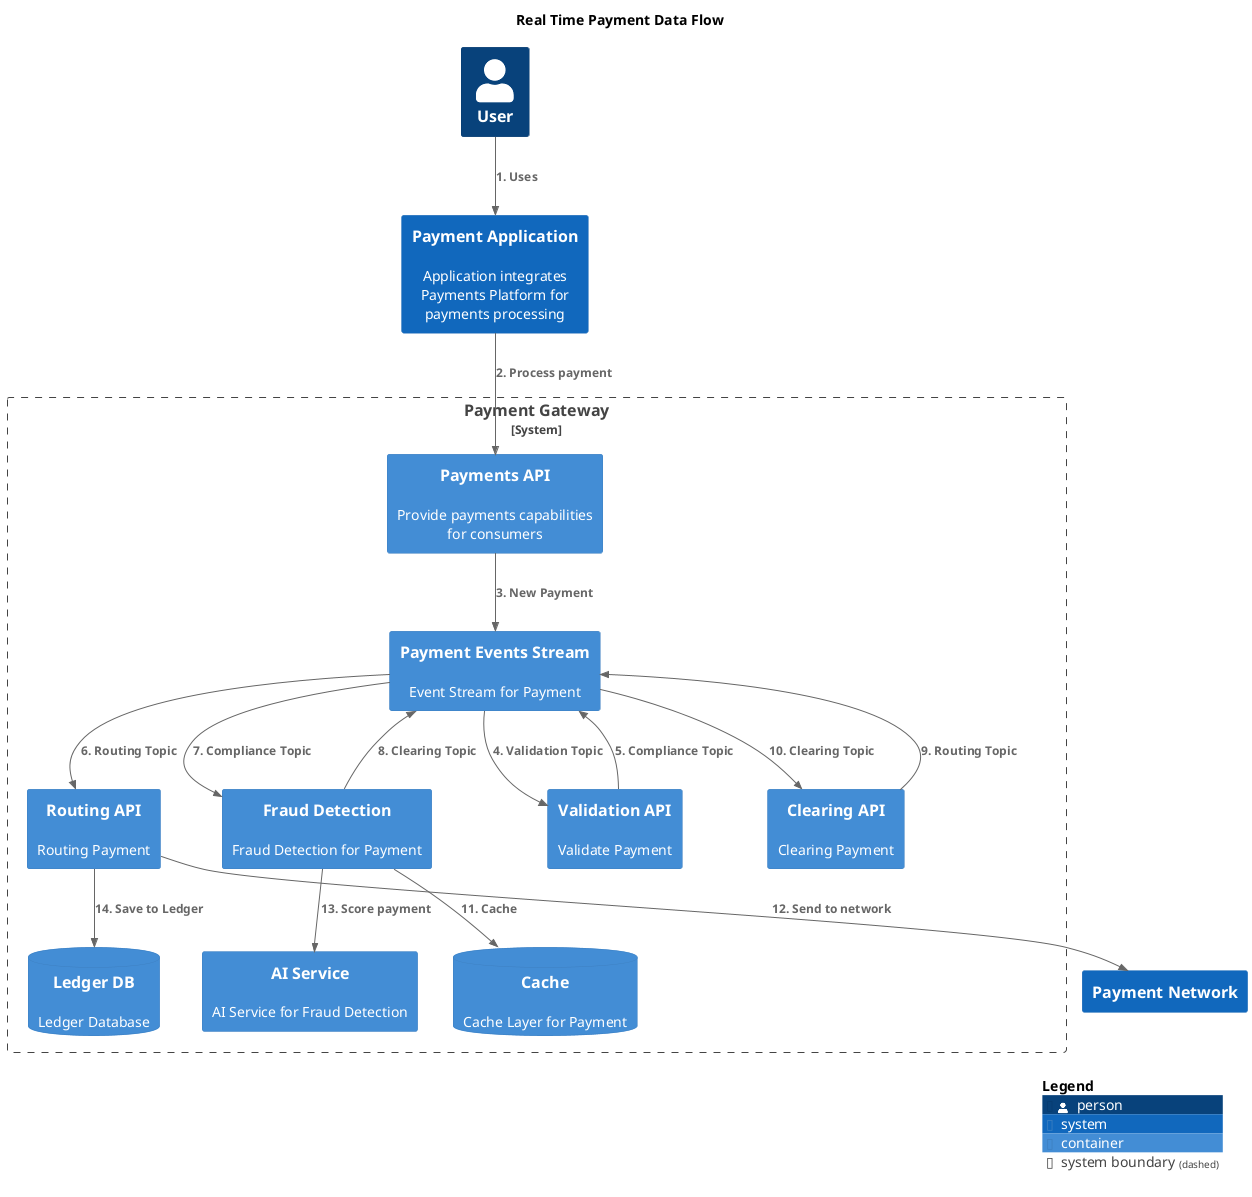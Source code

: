 @startuml
set separator none
title Real Time Payment Data Flow

top to bottom direction

!include <C4/C4>
!include <C4/C4_Context>
!include <C4/C4_Container>

System_Boundary("PaymentGateway_boundary", "Payment Gateway", $tags="") {
  Container(PaymentGateway.PaymentEventsStream, "Payment Events Stream", $techn="", $descr="Event Stream for Payment", $tags="", $link="")
  ContainerDb(PaymentGateway.Cache, "Cache", $techn="", $descr="Cache Layer for Payment", $tags="", $link="")
  Container(PaymentGateway.RoutingAPI, "Routing API", $techn="", $descr="Routing Payment", $tags="", $link="")
  Container(PaymentGateway.FraudDetection, "Fraud Detection", $techn="", $descr="Fraud Detection for Payment", $tags="", $link="")
  Container(PaymentGateway.AIService, "AI Service", $techn="", $descr="AI Service for Fraud Detection", $tags="", $link="")
  ContainerDb(PaymentGateway.LedgerDB, "Ledger DB", $techn="", $descr="Ledger Database", $tags="", $link="")
  Container(PaymentGateway.PaymentsAPI, "Payments API", $techn="", $descr="Provide payments capabilities for consumers", $tags="", $link="")
  Container(PaymentGateway.ValidationAPI, "Validation API", $techn="", $descr="Validate Payment", $tags="", $link="")
  Container(PaymentGateway.ClearingAPI, "Clearing API", $techn="", $descr="Clearing Payment", $tags="", $link="")
}

Person(User, "User", $descr="", $tags="", $link="")
System(PaymentApplication, "Payment Application", $descr="Application integrates Payments Platform for payments processing", $tags="", $link="")
System(PaymentNetwork, "Payment Network", $descr="", $tags="", $link="")

Rel(User, PaymentApplication, "1. Uses", $techn="", $tags="", $link="")
Rel(PaymentApplication, PaymentGateway.PaymentsAPI, "2. Process payment", $techn="", $tags="", $link="")
Rel(PaymentGateway.PaymentsAPI, PaymentGateway.PaymentEventsStream, "3. New Payment", $techn="", $tags="", $link="")
Rel(PaymentGateway.PaymentEventsStream, PaymentGateway.ValidationAPI, "4. Validation Topic", $techn="", $tags="", $link="")
Rel(PaymentGateway.ValidationAPI, PaymentGateway.PaymentEventsStream, "5. Compliance Topic", $techn="", $tags="", $link="")
Rel(PaymentGateway.PaymentEventsStream, PaymentGateway.RoutingAPI, "6. Routing Topic", $techn="", $tags="", $link="")
Rel(PaymentGateway.PaymentEventsStream, PaymentGateway.FraudDetection, "7. Compliance Topic", $techn="", $tags="", $link="")
Rel(PaymentGateway.FraudDetection, PaymentGateway.PaymentEventsStream, "8. Clearing Topic", $techn="", $tags="", $link="")
Rel(PaymentGateway.ClearingAPI, PaymentGateway.PaymentEventsStream, "9. Routing Topic", $techn="", $tags="", $link="")
Rel(PaymentGateway.PaymentEventsStream, PaymentGateway.ClearingAPI, "10. Clearing Topic", $techn="", $tags="", $link="")
Rel(PaymentGateway.FraudDetection, PaymentGateway.Cache, "11. Cache", $techn="", $tags="", $link="")
Rel(PaymentGateway.RoutingAPI, PaymentNetwork, "12. Send to network", $techn="", $tags="", $link="")
Rel(PaymentGateway.FraudDetection, PaymentGateway.AIService, "13. Score payment", $techn="", $tags="", $link="")
Rel(PaymentGateway.RoutingAPI, PaymentGateway.LedgerDB, "14. Save to Ledger", $techn="", $tags="", $link="")

SHOW_LEGEND(true)
@enduml